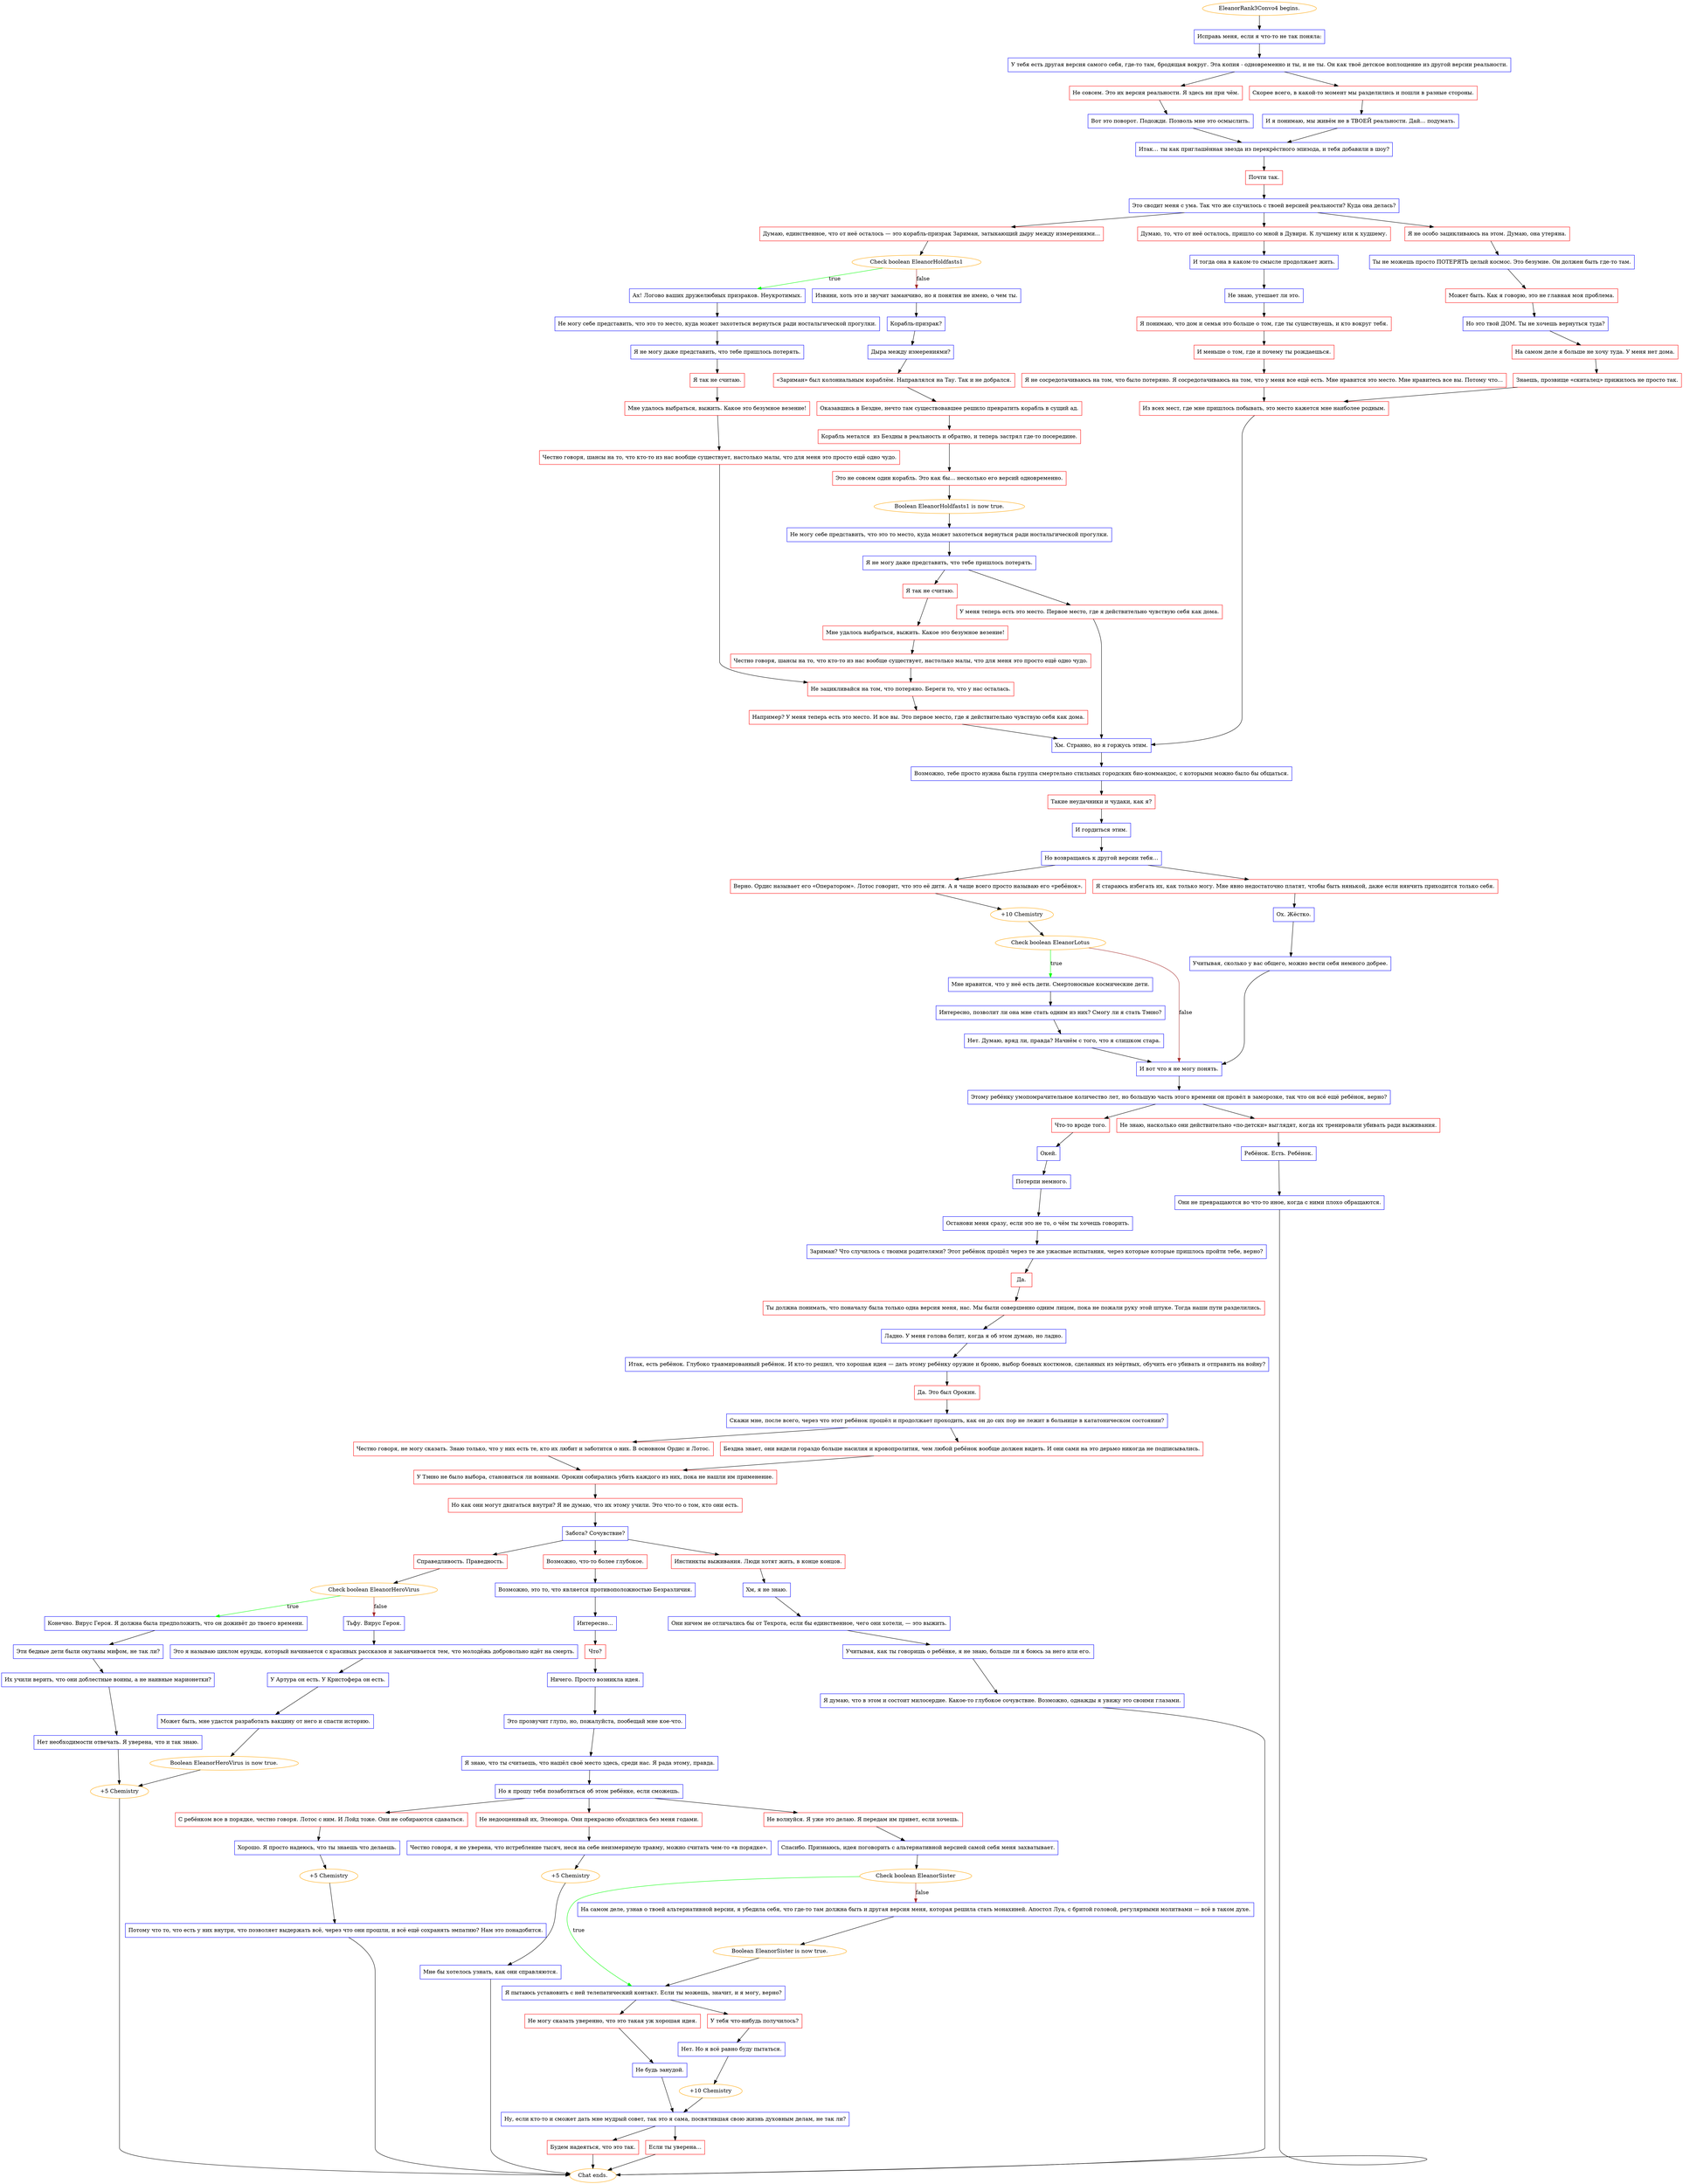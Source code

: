 digraph {
	"EleanorRank3Convo4 begins." [color=orange];
		"EleanorRank3Convo4 begins." -> j2286552809;
	j2286552809 [label="Исправь меня, если я что-то не так поняла:",shape=box,color=blue];
		j2286552809 -> j3357374355;
	j3357374355 [label="У тебя есть другая версия самого себя, где-то там, бродящая вокруг. Эта копия - одновременно и ты, и не ты. Он как твоё детское воплощение из другой версии реальности.",shape=box,color=blue];
		j3357374355 -> j2959870483;
		j3357374355 -> j246052501;
	j2959870483 [label="Не совсем. Это их версия реальности. Я здесь ни при чём.",shape=box,color=red];
		j2959870483 -> j63076593;
	j246052501 [label="Скорее всего, в какой-то момент мы разделились и пошли в разные стороны.",shape=box,color=red];
		j246052501 -> j1990505401;
	j63076593 [label="Вот это поворот. Подожди. Позволь мне это осмыслить.",shape=box,color=blue];
		j63076593 -> j1916711401;
	j1990505401 [label="И я понимаю, мы живём не в ТВОЕЙ реальности. Дай… подумать.",shape=box,color=blue];
		j1990505401 -> j1916711401;
	j1916711401 [label="Итак… ты как приглашённая звезда из перекрёстного эпизода, и тебя добавили в шоу?",shape=box,color=blue];
		j1916711401 -> j1572889044;
	j1572889044 [label="Почти так.",shape=box,color=red];
		j1572889044 -> j1046957433;
	j1046957433 [label="Это сводит меня с ума. Так что же случилось с твоей версией реальности? Куда она делась?",shape=box,color=blue];
		j1046957433 -> j3032052985;
		j1046957433 -> j1051134368;
		j1046957433 -> j892987524;
	j3032052985 [label="Думаю, единственное, что от неё осталось — это корабль-призрак Зариман, затыкающий дыру между измерениями…",shape=box,color=red];
		j3032052985 -> j622483262;
	j1051134368 [label="Думаю, то, что от неё осталось, пришло со мной в Дувири. К лучшему или к худшему.",shape=box,color=red];
		j1051134368 -> j1375218428;
	j892987524 [label="Я не особо зацикливаюсь на этом. Думаю, она утеряна.",shape=box,color=red];
		j892987524 -> j4006027255;
	j622483262 [label="Check boolean EleanorHoldfasts1",color=orange];
		j622483262 -> j3153920304 [label=true,color=green];
		j622483262 -> j2269286758 [label=false,color=brown];
	j1375218428 [label="И тогда она в каком-то смысле продолжает жить.",shape=box,color=blue];
		j1375218428 -> j1717742652;
	j4006027255 [label="Ты не можешь просто ПОТЕРЯТЬ целый космос. Это безумие. Он должен быть где-то там.",shape=box,color=blue];
		j4006027255 -> j525013546;
	j3153920304 [label="Ах! Логово ваших дружелюбных призраков. Неукротимых.",shape=box,color=blue];
		j3153920304 -> j2771558154;
	j2269286758 [label="Извини, хоть это и звучит заманчиво, но я понятия не имею, о чем ты.",shape=box,color=blue];
		j2269286758 -> j1917795093;
	j1717742652 [label="Не знаю, утешает ли это.",shape=box,color=blue];
		j1717742652 -> j971527421;
	j525013546 [label="Может быть. Как я говорю, это не главная моя проблема.",shape=box,color=red];
		j525013546 -> j2600212694;
	j2771558154 [label="Не могу себе представить, что это то место, куда может захотеться вернуться ради ностальгической прогулки.",shape=box,color=blue];
		j2771558154 -> j1542588116;
	j1917795093 [label="Корабль-призрак?",shape=box,color=blue];
		j1917795093 -> j4052220646;
	j971527421 [label="Я понимаю, что дом и семья это больше о том, где ты существуешь, и кто вокруг тебя.",shape=box,color=red];
		j971527421 -> j2846136682;
	j2600212694 [label="Но это твой ДОМ. Ты не хочешь вернуться туда?",shape=box,color=blue];
		j2600212694 -> j2663604306;
	j1542588116 [label="Я не могу даже представить, что тебе пришлось потерять.",shape=box,color=blue];
		j1542588116 -> j4229056478;
	j4052220646 [label="Дыра между измерениями?",shape=box,color=blue];
		j4052220646 -> j1021098622;
	j2846136682 [label="И меньше о том, где и почему ты рождаешься.",shape=box,color=red];
		j2846136682 -> j1520154232;
	j2663604306 [label="На самом деле я больше не хочу туда. У меня нет дома.",shape=box,color=red];
		j2663604306 -> j3763556624;
	j4229056478 [label="Я так не считаю.",shape=box,color=red];
		j4229056478 -> j1634220449;
	j1021098622 [label="«Зариман» был колониальным кораблём. Направлялся на Тау. Так и не добрался.",shape=box,color=red];
		j1021098622 -> j3487438218;
	j1520154232 [label="Я не сосредотачиваюсь на том, что было потеряно. Я сосредотачиваюсь на том, что у меня все ещё есть. Мне нравится это место. Мне нравитесь все вы. Потому что…",shape=box,color=red];
		j1520154232 -> j169224443;
	j3763556624 [label="Знаешь, прозвище «скиталец» прижилось не просто так.",shape=box,color=red];
		j3763556624 -> j169224443;
	j1634220449 [label="Мне удалось выбраться, выжить. Какое это безумное везение!",shape=box,color=red];
		j1634220449 -> j1390563713;
	j3487438218 [label="Оказавшись в Бездне, нечто там существовавшее решило превратить корабль в сущий ад.",shape=box,color=red];
		j3487438218 -> j2946444353;
	j169224443 [label="Из всех мест, где мне пришлось побывать, это место кажется мне наиболее родным.",shape=box,color=red];
		j169224443 -> j613659354;
	j1390563713 [label="Честно говоря, шансы на то, что кто-то из нас вообще существует, настолько малы, что для меня это просто ещё одно чудо.",shape=box,color=red];
		j1390563713 -> j3480574941;
	j2946444353 [label="Корабль метался  из Бездны в реальность и обратно, и теперь застрял где-то посередине.",shape=box,color=red];
		j2946444353 -> j4019680265;
	j613659354 [label="Хм. Странно, но я горжусь этим.",shape=box,color=blue];
		j613659354 -> j1293152720;
	j3480574941 [label="Не зацикливайся на том, что потеряно. Береги то, что у нас осталась.",shape=box,color=red];
		j3480574941 -> j4018224652;
	j4019680265 [label="Это не совсем один корабль. Это как бы... несколько его версий одновременно.",shape=box,color=red];
		j4019680265 -> j1472789676;
	j1293152720 [label="Возможно, тебе просто нужна была группа смертельно стильных городских био-коммандос, с которыми можно было бы общаться.",shape=box,color=blue];
		j1293152720 -> j2211728046;
	j4018224652 [label="Например? У меня теперь есть это место. И все вы. Это первое место, где я действительно чувствую себя как дома.",shape=box,color=red];
		j4018224652 -> j613659354;
	j1472789676 [label="Boolean EleanorHoldfasts1 is now true.",color=orange];
		j1472789676 -> j1575219474;
	j2211728046 [label="Такие неудачники и чудаки, как я?",shape=box,color=red];
		j2211728046 -> j324067255;
	j1575219474 [label="Не могу себе представить, что это то место, куда может захотеться вернуться ради ностальгической прогулки.",shape=box,color=blue];
		j1575219474 -> j82268171;
	j324067255 [label="И гордиться этим.",shape=box,color=blue];
		j324067255 -> j1307621880;
	j82268171 [label="Я не могу даже представить, что тебе пришлось потерять.",shape=box,color=blue];
		j82268171 -> j3847266803;
		j82268171 -> j3467225239;
	j1307621880 [label="Но возвращаясь к другой версии тебя…",shape=box,color=blue];
		j1307621880 -> j2284694267;
		j1307621880 -> j2722033378;
	j3847266803 [label="Я так не считаю.",shape=box,color=red];
		j3847266803 -> j709806735;
	j3467225239 [label="У меня теперь есть это место. Первое место, где я действительно чувствую себя как дома.",shape=box,color=red];
		j3467225239 -> j613659354;
	j2284694267 [label="Верно. Ордис называет его «Оператором». Лотос говорит, что это её дитя. А я чаще всего просто называю его «ребёнок».",shape=box,color=red];
		j2284694267 -> j4061780858;
	j2722033378 [label="Я стараюсь избегать их, как только могу. Мне явно недостаточно платят, чтобы быть нянькой, даже если нянчить приходится только себя.",shape=box,color=red];
		j2722033378 -> j2662878817;
	j709806735 [label="Мне удалось выбраться, выжить. Какое это безумное везение!",shape=box,color=red];
		j709806735 -> j462971574;
	j4061780858 [label="+10 Chemistry",color=orange];
		j4061780858 -> j3978629636;
	j2662878817 [label="Ох. Жёстко.",shape=box,color=blue];
		j2662878817 -> j3723830072;
	j462971574 [label="Честно говоря, шансы на то, что кто-то из нас вообще существует, настолько малы, что для меня это просто ещё одно чудо.",shape=box,color=red];
		j462971574 -> j3480574941;
	j3978629636 [label="Check boolean EleanorLotus",color=orange];
		j3978629636 -> j4000864544 [label=true,color=green];
		j3978629636 -> j1185849679 [label=false,color=brown];
	j3723830072 [label="Учитывая, сколько у вас общего, можно вести себя немного добрее.",shape=box,color=blue];
		j3723830072 -> j1185849679;
	j4000864544 [label="Мне нравится, что у неё есть дети. Смертоносные космические дети.",shape=box,color=blue];
		j4000864544 -> j2146200834;
	j1185849679 [label="И вот что я не могу понять.",shape=box,color=blue];
		j1185849679 -> j1352855653;
	j2146200834 [label="Интересно, позволит ли она мне стать одним из них? Смогу ли я стать Тэнно?",shape=box,color=blue];
		j2146200834 -> j2052878503;
	j1352855653 [label="Этому ребёнку умопомрачительное количество лет, но большую часть этого времени он провёл в заморозке, так что он всё ещё ребёнок, верно?",shape=box,color=blue];
		j1352855653 -> j3190097586;
		j1352855653 -> j2405964345;
	j2052878503 [label="Нет. Думаю, вряд ли, правда? Начнём с того, что я слишком стара.",shape=box,color=blue];
		j2052878503 -> j1185849679;
	j3190097586 [label="Что-то вроде того.",shape=box,color=red];
		j3190097586 -> j4074385826;
	j2405964345 [label="Не знаю, насколько они действительно «по-детски» выглядят, когда их тренировали убивать ради выживания.",shape=box,color=red];
		j2405964345 -> j1053806534;
	j4074385826 [label="Окей.",shape=box,color=blue];
		j4074385826 -> j492777530;
	j1053806534 [label="Ребёнок. Есть. Ребёнок.",shape=box,color=blue];
		j1053806534 -> j862940441;
	j492777530 [label="Потерпи немного.",shape=box,color=blue];
		j492777530 -> j1759833474;
	j862940441 [label="Они не превращаются во что-то иное, когда с ними плохо обращаются.",shape=box,color=blue];
		j862940441 -> "Chat ends.";
	j1759833474 [label="Останови меня сразу, если это не то, о чём ты хочешь говорить.",shape=box,color=blue];
		j1759833474 -> j1907925859;
	"Chat ends." [color=orange];
	j1907925859 [label="Зариман? Что случилось с твоими родителями? Этот ребёнок прошёл через те же ужасные испытания, через которые которые пришлось пройти тебе, верно?",shape=box,color=blue];
		j1907925859 -> j1831073398;
	j1831073398 [label="Да.",shape=box,color=red];
		j1831073398 -> j2998829156;
	j2998829156 [label="Ты должна понимать, что поначалу была только одна версия меня, нас. Мы были совершенно одним лицом, пока не пожали руку этой штуке. Тогда наши пути разделились.",shape=box,color=red];
		j2998829156 -> j1721112791;
	j1721112791 [label="Ладно. У меня голова болит, когда я об этом думаю, но ладно.",shape=box,color=blue];
		j1721112791 -> j3686018871;
	j3686018871 [label="Итак, есть ребёнок. Глубоко травмированный ребёнок. И кто-то решил, что хорошая идея — дать этому ребёнку оружие и броню, выбор боевых костюмов, сделанных из мёртвых, обучить его убивать и отправить на войну?",shape=box,color=blue];
		j3686018871 -> j1730535678;
	j1730535678 [label="Да. Это был Орокин.",shape=box,color=red];
		j1730535678 -> j441428142;
	j441428142 [label="Скажи мне, после всего, через что этот ребёнок прошёл и продолжает проходить, как он до сих пор не лежит в больнице в кататоническом состоянии?",shape=box,color=blue];
		j441428142 -> j4064910827;
		j441428142 -> j2388092210;
	j4064910827 [label="Честно говоря, не могу сказать. Знаю только, что у них есть те, кто их любит и заботится о них. В основном Ордис и Лотос.",shape=box,color=red];
		j4064910827 -> j1639215386;
	j2388092210 [label="Бездна знает, они видели гораздо больше насилия и кровопролития, чем любой ребёнок вообще должен видеть. И они сами на это дерьмо никогда не подписывались.",shape=box,color=red];
		j2388092210 -> j1639215386;
	j1639215386 [label="У Тэнно не было выбора, становиться ли воинами. Орокин собирались убить каждого из них, пока не нашли им применение.",shape=box,color=red];
		j1639215386 -> j2411931065;
	j2411931065 [label="Но как они могут двигаться внутри? Я не думаю, что их этому учили. Это что-то о том, кто они есть.",shape=box,color=red];
		j2411931065 -> j2497452543;
	j2497452543 [label="Забота? Сочувствие?",shape=box,color=blue];
		j2497452543 -> j1897145404;
		j2497452543 -> j2001319479;
		j2497452543 -> j3155702536;
	j1897145404 [label="Справедливость. Праведность.",shape=box,color=red];
		j1897145404 -> j3862202944;
	j2001319479 [label="Возможно, что-то более глубокое.",shape=box,color=red];
		j2001319479 -> j2650644795;
	j3155702536 [label="Инстинкты выживания. Люди хотят жить, в конце концов.",shape=box,color=red];
		j3155702536 -> j2630496186;
	j3862202944 [label="Check boolean EleanorHeroVirus",color=orange];
		j3862202944 -> j2594594140 [label=true,color=green];
		j3862202944 -> j1060197497 [label=false,color=brown];
	j2650644795 [label="Возможно, это то, что является противоположностью Безразличия.",shape=box,color=blue];
		j2650644795 -> j4062656738;
	j2630496186 [label="Хм, я не знаю.",shape=box,color=blue];
		j2630496186 -> j1289539596;
	j2594594140 [label="Конечно. Вирус Героя. Я должна была предположить, что он доживёт до твоего времени.",shape=box,color=blue];
		j2594594140 -> j4287578016;
	j1060197497 [label="Тьфу. Вирус Героя.",shape=box,color=blue];
		j1060197497 -> j3533533291;
	j4062656738 [label="Интересно…",shape=box,color=blue];
		j4062656738 -> j970843704;
	j1289539596 [label="Они ничем не отличались бы от Техрота, если бы единственное, чего они хотели, — это выжить.",shape=box,color=blue];
		j1289539596 -> j3162754421;
	j4287578016 [label="Эти бедные дети были окутаны мифом, не так ли?",shape=box,color=blue];
		j4287578016 -> j3193900867;
	j3533533291 [label="Это я называю циклом ерунды, который начинается с красивых рассказов и заканчивается тем, что молодёжь добровольно идёт на смерть.",shape=box,color=blue];
		j3533533291 -> j3594865035;
	j970843704 [label="Что?",shape=box,color=red];
		j970843704 -> j2934380806;
	j3162754421 [label="Учитывая, как ты говоришь о ребёнке, я не знаю, больше ли я боюсь за него или его.",shape=box,color=blue];
		j3162754421 -> j3945058058;
	j3193900867 [label="Их учили верить, что они доблестные воины, а не наивные марионетки?",shape=box,color=blue];
		j3193900867 -> j2990011288;
	j3594865035 [label="У Артура он есть. У Кристофера он есть.",shape=box,color=blue];
		j3594865035 -> j3993991487;
	j2934380806 [label="Ничего. Просто возникла идея.",shape=box,color=blue];
		j2934380806 -> j4080636009;
	j3945058058 [label="Я думаю, что в этом и состоит милосердие. Какое-то глубокое сочувствие. Возможно, однажды я увижу это своими глазами.",shape=box,color=blue];
		j3945058058 -> "Chat ends.";
	j2990011288 [label="Нет необходимости отвечать. Я уверена, что и так знаю.",shape=box,color=blue];
		j2990011288 -> j4081414586;
	j3993991487 [label="Может быть, мне удастся разработать вакцину от него и спасти историю.",shape=box,color=blue];
		j3993991487 -> j679405944;
	j4080636009 [label="Это прозвучит глупо, но, пожалуйста, пообещай мне кое-что.",shape=box,color=blue];
		j4080636009 -> j3103115447;
	j4081414586 [label="+5 Chemistry",color=orange];
		j4081414586 -> "Chat ends.";
	j679405944 [label="Boolean EleanorHeroVirus is now true.",color=orange];
		j679405944 -> j4081414586;
	j3103115447 [label="Я знаю, что ты считаешь, что нашёл своё место здесь, среди нас. Я рада этому, правда.",shape=box,color=blue];
		j3103115447 -> j1271648434;
	j1271648434 [label="Но я прошу тебя позаботиться об этом ребёнке, если сможешь.",shape=box,color=blue];
		j1271648434 -> j2363883911;
		j1271648434 -> j3906008401;
		j1271648434 -> j1037203919;
	j2363883911 [label="С ребёнком все в порядке, честно говоря. Лотос с ним. И Лойд тоже. Они не собираются сдаваться.",shape=box,color=red];
		j2363883911 -> j2066475571;
	j3906008401 [label="Не недооценивай их, Элеонора. Они прекрасно обходились без меня годами.",shape=box,color=red];
		j3906008401 -> j3810119264;
	j1037203919 [label="Не волнуйся. Я уже это делаю. Я передам им привет, если хочешь.",shape=box,color=red];
		j1037203919 -> j1199760198;
	j2066475571 [label="Хорошо. Я просто надеюсь, что ты знаешь что делаешь.",shape=box,color=blue];
		j2066475571 -> j21133245;
	j3810119264 [label="Честно говоря, я не уверена, что истребление тысяч, неся на себе неизмеримую травму, можно считать чем-то «в порядке».",shape=box,color=blue];
		j3810119264 -> j24467805;
	j1199760198 [label="Спасибо. Признаюсь, идея поговорить с альтернативной версией самой себя меня захватывает.",shape=box,color=blue];
		j1199760198 -> j3106748003;
	j21133245 [label="+5 Chemistry",color=orange];
		j21133245 -> j1150803977;
	j24467805 [label="+5 Chemistry",color=orange];
		j24467805 -> j1970533853;
	j3106748003 [label="Check boolean EleanorSister",color=orange];
		j3106748003 -> j2196602688 [label=true,color=green];
		j3106748003 -> j4055672943 [label=false,color=brown];
	j1150803977 [label="Потому что то, что есть у них внутри, что позволяет выдержать всё, через что они прошли, и всё ещё сохранять эмпатию? Нам это понадобится.",shape=box,color=blue];
		j1150803977 -> "Chat ends.";
	j1970533853 [label="Мне бы хотелось узнать, как они справляются.",shape=box,color=blue];
		j1970533853 -> "Chat ends.";
	j2196602688 [label="Я пытаюсь установить с ней телепатический контакт. Если ты можешь, значит, и я могу, верно?",shape=box,color=blue];
		j2196602688 -> j3947563925;
		j2196602688 -> j503388459;
	j4055672943 [label="На самом деле, узнав о твоей альтернативной версии, я убедила себя, что где-то там должна быть и другая версия меня, которая решила стать монахиней. Апостол Луа, с бритой головой, регулярными молитвами — всё в таком духе.",shape=box,color=blue];
		j4055672943 -> j3794215001;
	j3947563925 [label="Не могу сказать уверенно, что это такая уж хорошая идея.",shape=box,color=red];
		j3947563925 -> j2982644842;
	j503388459 [label="У тебя что-нибудь получилось?",shape=box,color=red];
		j503388459 -> j2871832787;
	j3794215001 [label="Boolean EleanorSister is now true.",color=orange];
		j3794215001 -> j2196602688;
	j2982644842 [label="Не будь занудой.",shape=box,color=blue];
		j2982644842 -> j2306100599;
	j2871832787 [label="Нет. Но я всё равно буду пытаться.",shape=box,color=blue];
		j2871832787 -> j1029472264;
	j2306100599 [label="Ну, если кто-то и сможет дать мне мудрый совет, так это я сама, посвятившая свою жизнь духовным делам, не так ли?",shape=box,color=blue];
		j2306100599 -> j2665239049;
		j2306100599 -> j4190556443;
	j1029472264 [label="+10 Chemistry",color=orange];
		j1029472264 -> j2306100599;
	j2665239049 [label="Будем надеяться, что это так.",shape=box,color=red];
		j2665239049 -> "Chat ends.";
	j4190556443 [label="Если ты уверена...",shape=box,color=red];
		j4190556443 -> "Chat ends.";
}